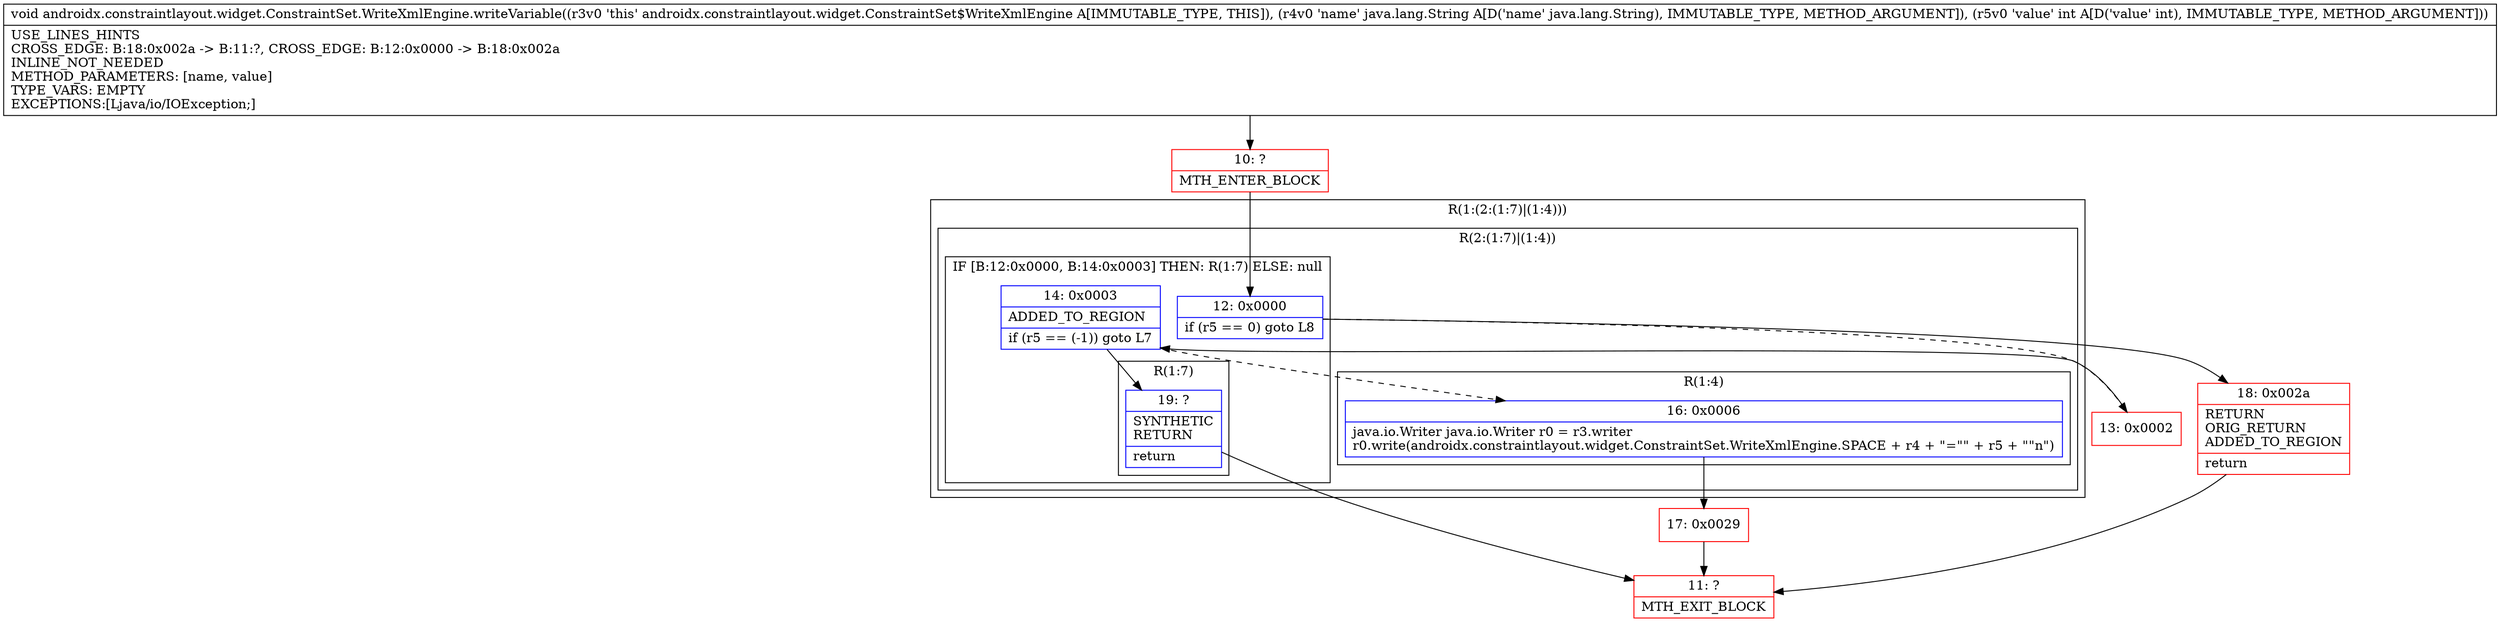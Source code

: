 digraph "CFG forandroidx.constraintlayout.widget.ConstraintSet.WriteXmlEngine.writeVariable(Ljava\/lang\/String;I)V" {
subgraph cluster_Region_368947208 {
label = "R(1:(2:(1:7)|(1:4)))";
node [shape=record,color=blue];
subgraph cluster_Region_1557816264 {
label = "R(2:(1:7)|(1:4))";
node [shape=record,color=blue];
subgraph cluster_IfRegion_1797745234 {
label = "IF [B:12:0x0000, B:14:0x0003] THEN: R(1:7) ELSE: null";
node [shape=record,color=blue];
Node_12 [shape=record,label="{12\:\ 0x0000|if (r5 == 0) goto L8\l}"];
Node_14 [shape=record,label="{14\:\ 0x0003|ADDED_TO_REGION\l|if (r5 == (\-1)) goto L7\l}"];
subgraph cluster_Region_1826189517 {
label = "R(1:7)";
node [shape=record,color=blue];
Node_19 [shape=record,label="{19\:\ ?|SYNTHETIC\lRETURN\l|return\l}"];
}
}
subgraph cluster_Region_1928822523 {
label = "R(1:4)";
node [shape=record,color=blue];
Node_16 [shape=record,label="{16\:\ 0x0006|java.io.Writer java.io.Writer r0 = r3.writer\lr0.write(androidx.constraintlayout.widget.ConstraintSet.WriteXmlEngine.SPACE + r4 + \"=\"\" + r5 + \"\"n\")\l}"];
}
}
}
Node_10 [shape=record,color=red,label="{10\:\ ?|MTH_ENTER_BLOCK\l}"];
Node_13 [shape=record,color=red,label="{13\:\ 0x0002}"];
Node_17 [shape=record,color=red,label="{17\:\ 0x0029}"];
Node_11 [shape=record,color=red,label="{11\:\ ?|MTH_EXIT_BLOCK\l}"];
Node_18 [shape=record,color=red,label="{18\:\ 0x002a|RETURN\lORIG_RETURN\lADDED_TO_REGION\l|return\l}"];
MethodNode[shape=record,label="{void androidx.constraintlayout.widget.ConstraintSet.WriteXmlEngine.writeVariable((r3v0 'this' androidx.constraintlayout.widget.ConstraintSet$WriteXmlEngine A[IMMUTABLE_TYPE, THIS]), (r4v0 'name' java.lang.String A[D('name' java.lang.String), IMMUTABLE_TYPE, METHOD_ARGUMENT]), (r5v0 'value' int A[D('value' int), IMMUTABLE_TYPE, METHOD_ARGUMENT]))  | USE_LINES_HINTS\lCROSS_EDGE: B:18:0x002a \-\> B:11:?, CROSS_EDGE: B:12:0x0000 \-\> B:18:0x002a\lINLINE_NOT_NEEDED\lMETHOD_PARAMETERS: [name, value]\lTYPE_VARS: EMPTY\lEXCEPTIONS:[Ljava\/io\/IOException;]\l}"];
MethodNode -> Node_10;Node_12 -> Node_13[style=dashed];
Node_12 -> Node_18;
Node_14 -> Node_16[style=dashed];
Node_14 -> Node_19;
Node_19 -> Node_11;
Node_16 -> Node_17;
Node_10 -> Node_12;
Node_13 -> Node_14;
Node_17 -> Node_11;
Node_18 -> Node_11;
}

